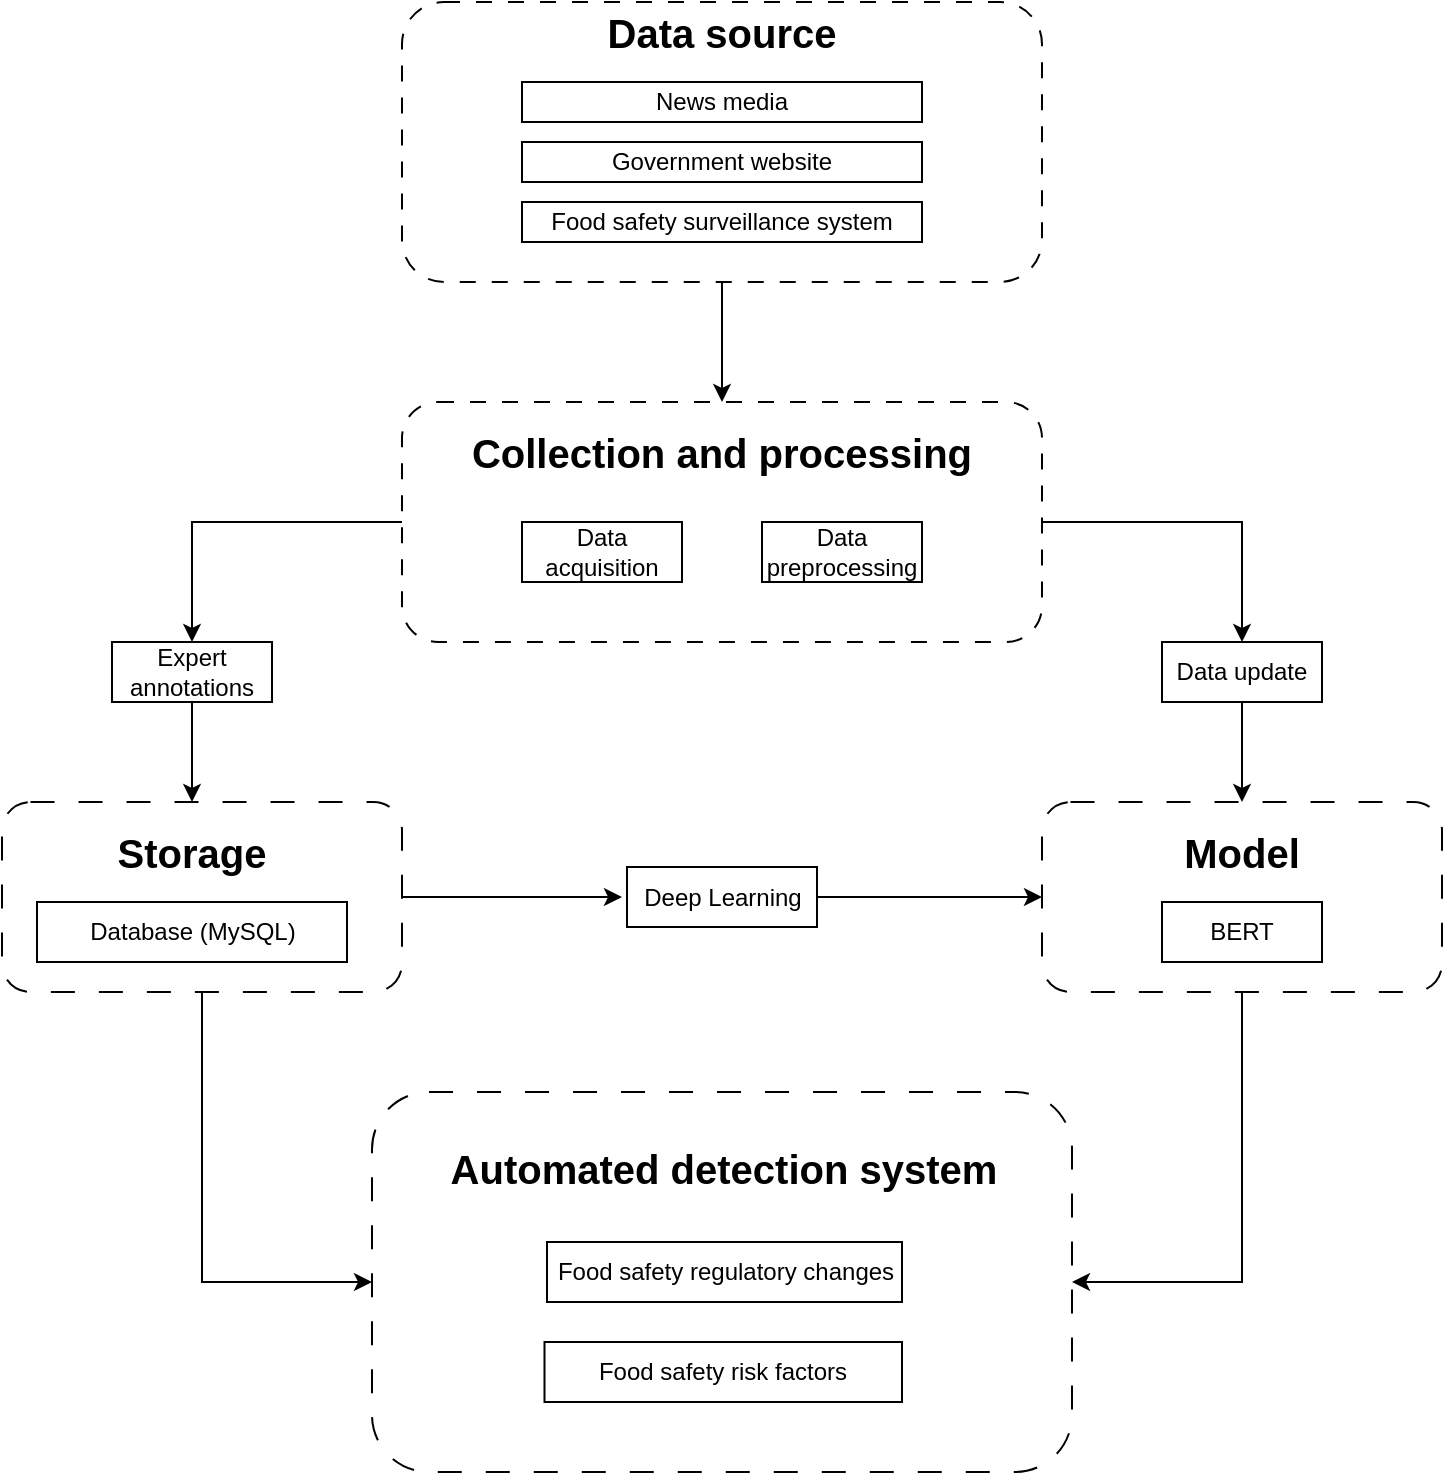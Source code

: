 <mxfile version="22.0.4" type="github">
  <diagram name="第 1 页" id="914V8sja4CJvC9ZfgKHP">
    <mxGraphModel dx="1434" dy="758" grid="1" gridSize="10" guides="1" tooltips="1" connect="1" arrows="1" fold="1" page="1" pageScale="1" pageWidth="827" pageHeight="1169" math="0" shadow="0">
      <root>
        <mxCell id="0" />
        <mxCell id="1" parent="0" />
        <mxCell id="JjGzEYIckytB1pQJp3Co-11" style="edgeStyle=orthogonalEdgeStyle;rounded=0;orthogonalLoop=1;jettySize=auto;html=1;entryX=0.5;entryY=0;entryDx=0;entryDy=0;" parent="1" source="tSgFQOaB9TfaK_oSHJal-1" target="tSgFQOaB9TfaK_oSHJal-12" edge="1">
          <mxGeometry relative="1" as="geometry" />
        </mxCell>
        <mxCell id="tSgFQOaB9TfaK_oSHJal-1" value="" style="rounded=1;whiteSpace=wrap;html=1;dashed=1;dashPattern=8 8;" parent="1" vertex="1">
          <mxGeometry x="240" y="40" width="320" height="140" as="geometry" />
        </mxCell>
        <mxCell id="tSgFQOaB9TfaK_oSHJal-3" value="&lt;div style=&quot;font-size: 20px;&quot;&gt;&lt;font style=&quot;font-size: 20px;&quot;&gt;Data source&lt;/font&gt;&lt;/div&gt;" style="text;html=1;strokeColor=none;fillColor=none;align=center;verticalAlign=middle;whiteSpace=wrap;rounded=0;fontStyle=1" parent="1" vertex="1">
          <mxGeometry x="330" y="40" width="140" height="30" as="geometry" />
        </mxCell>
        <mxCell id="tSgFQOaB9TfaK_oSHJal-4" value="News media" style="rounded=0;whiteSpace=wrap;html=1;" parent="1" vertex="1">
          <mxGeometry x="300" y="80" width="200" height="20" as="geometry" />
        </mxCell>
        <mxCell id="tSgFQOaB9TfaK_oSHJal-6" value="Government website" style="rounded=0;whiteSpace=wrap;html=1;" parent="1" vertex="1">
          <mxGeometry x="300" y="110" width="200" height="20" as="geometry" />
        </mxCell>
        <mxCell id="tSgFQOaB9TfaK_oSHJal-8" value="Food safety surveillance system" style="rounded=0;whiteSpace=wrap;html=1;" parent="1" vertex="1">
          <mxGeometry x="300" y="140" width="200" height="20" as="geometry" />
        </mxCell>
        <mxCell id="JjGzEYIckytB1pQJp3Co-5" style="edgeStyle=orthogonalEdgeStyle;rounded=0;orthogonalLoop=1;jettySize=auto;html=1;entryX=0.5;entryY=0;entryDx=0;entryDy=0;" parent="1" source="JjGzEYIckytB1pQJp3Co-3" target="tSgFQOaB9TfaK_oSHJal-24" edge="1">
          <mxGeometry relative="1" as="geometry" />
        </mxCell>
        <mxCell id="JjGzEYIckytB1pQJp3Co-6" style="edgeStyle=orthogonalEdgeStyle;rounded=0;orthogonalLoop=1;jettySize=auto;html=1;entryX=0.5;entryY=0;entryDx=0;entryDy=0;exitX=0.5;exitY=1;exitDx=0;exitDy=0;" parent="1" source="UhX6gxyfYK8tnjNSwVaa-1" target="tSgFQOaB9TfaK_oSHJal-36" edge="1">
          <mxGeometry relative="1" as="geometry" />
        </mxCell>
        <mxCell id="tSgFQOaB9TfaK_oSHJal-11" value="" style="rounded=1;whiteSpace=wrap;html=1;dashed=1;dashPattern=8 8;movable=1;resizable=1;rotatable=1;deletable=1;editable=1;locked=0;connectable=1;" parent="1" vertex="1">
          <mxGeometry x="240" y="240" width="320" height="120" as="geometry" />
        </mxCell>
        <mxCell id="tSgFQOaB9TfaK_oSHJal-12" value="&lt;div style=&quot;&quot;&gt;&lt;div style=&quot;&quot;&gt;&lt;font style=&quot;font-size: 20px;&quot;&gt;Collection and processing&lt;/font&gt;&lt;/div&gt;&lt;/div&gt;" style="text;html=1;strokeColor=none;fillColor=none;align=center;verticalAlign=middle;whiteSpace=wrap;rounded=0;fontStyle=1;movable=1;resizable=1;rotatable=1;deletable=1;editable=1;locked=0;connectable=1;" parent="1" vertex="1">
          <mxGeometry x="255" y="240" width="290" height="50" as="geometry" />
        </mxCell>
        <mxCell id="tSgFQOaB9TfaK_oSHJal-13" value="&lt;div&gt;Data acquisition&lt;/div&gt;" style="rounded=0;whiteSpace=wrap;html=1;movable=1;resizable=1;rotatable=1;deletable=1;editable=1;locked=0;connectable=1;" parent="1" vertex="1">
          <mxGeometry x="300" y="300" width="80" height="30" as="geometry" />
        </mxCell>
        <mxCell id="tSgFQOaB9TfaK_oSHJal-14" value="&lt;div&gt;Data preprocessing&lt;/div&gt;" style="rounded=0;whiteSpace=wrap;html=1;movable=1;resizable=1;rotatable=1;deletable=1;editable=1;locked=0;connectable=1;" parent="1" vertex="1">
          <mxGeometry x="420" y="300" width="80" height="30" as="geometry" />
        </mxCell>
        <mxCell id="UhX6gxyfYK8tnjNSwVaa-3" style="edgeStyle=orthogonalEdgeStyle;rounded=0;orthogonalLoop=1;jettySize=auto;html=1;" parent="1" source="tSgFQOaB9TfaK_oSHJal-23" edge="1">
          <mxGeometry relative="1" as="geometry">
            <mxPoint x="350" y="487.5" as="targetPoint" />
          </mxGeometry>
        </mxCell>
        <mxCell id="JjGzEYIckytB1pQJp3Co-9" style="edgeStyle=orthogonalEdgeStyle;rounded=0;orthogonalLoop=1;jettySize=auto;html=1;entryX=0;entryY=0.5;entryDx=0;entryDy=0;" parent="1" source="tSgFQOaB9TfaK_oSHJal-23" target="tSgFQOaB9TfaK_oSHJal-47" edge="1">
          <mxGeometry relative="1" as="geometry" />
        </mxCell>
        <mxCell id="tSgFQOaB9TfaK_oSHJal-23" value="" style="rounded=1;whiteSpace=wrap;html=1;strokeColor=default;dashed=1;dashPattern=12 12;" parent="1" vertex="1">
          <mxGeometry x="40" y="440" width="200" height="95" as="geometry" />
        </mxCell>
        <mxCell id="tSgFQOaB9TfaK_oSHJal-24" value="&lt;font style=&quot;font-size: 20px;&quot;&gt;Storage&lt;/font&gt;" style="text;html=1;strokeColor=none;fillColor=none;align=center;verticalAlign=middle;whiteSpace=wrap;rounded=0;fontStyle=1" parent="1" vertex="1">
          <mxGeometry x="55" y="440" width="160" height="50" as="geometry" />
        </mxCell>
        <mxCell id="tSgFQOaB9TfaK_oSHJal-28" value="Database (MySQL)" style="rounded=0;whiteSpace=wrap;html=1;" parent="1" vertex="1">
          <mxGeometry x="57.5" y="490" width="155" height="30" as="geometry" />
        </mxCell>
        <mxCell id="JjGzEYIckytB1pQJp3Co-10" style="edgeStyle=orthogonalEdgeStyle;rounded=0;orthogonalLoop=1;jettySize=auto;html=1;entryX=1;entryY=0.5;entryDx=0;entryDy=0;" parent="1" source="tSgFQOaB9TfaK_oSHJal-36" target="tSgFQOaB9TfaK_oSHJal-47" edge="1">
          <mxGeometry relative="1" as="geometry" />
        </mxCell>
        <mxCell id="tSgFQOaB9TfaK_oSHJal-36" value="" style="rounded=1;whiteSpace=wrap;html=1;strokeColor=default;dashed=1;dashPattern=12 12;" parent="1" vertex="1">
          <mxGeometry x="560" y="440" width="200" height="95" as="geometry" />
        </mxCell>
        <mxCell id="tSgFQOaB9TfaK_oSHJal-37" value="&lt;font style=&quot;font-size: 20px;&quot;&gt;Model&lt;/font&gt;" style="text;html=1;strokeColor=none;fillColor=none;align=center;verticalAlign=middle;whiteSpace=wrap;rounded=0;fontStyle=1" parent="1" vertex="1">
          <mxGeometry x="580" y="440" width="160" height="50" as="geometry" />
        </mxCell>
        <mxCell id="tSgFQOaB9TfaK_oSHJal-47" value="" style="rounded=1;whiteSpace=wrap;html=1;strokeColor=default;dashed=1;dashPattern=12 12;" parent="1" vertex="1">
          <mxGeometry x="225" y="585" width="350" height="190" as="geometry" />
        </mxCell>
        <mxCell id="tSgFQOaB9TfaK_oSHJal-50" value="&lt;div&gt;&lt;font style=&quot;font-size: 20px;&quot;&gt;Automated detection system&lt;/font&gt;&lt;/div&gt;" style="text;html=1;strokeColor=none;fillColor=none;align=center;verticalAlign=middle;whiteSpace=wrap;rounded=0;fontStyle=1" parent="1" vertex="1">
          <mxGeometry x="240.63" y="600" width="320" height="45" as="geometry" />
        </mxCell>
        <mxCell id="tSgFQOaB9TfaK_oSHJal-52" value="&lt;div&gt;Food safety risk factors&lt;/div&gt;" style="rounded=0;whiteSpace=wrap;html=1;" parent="1" vertex="1">
          <mxGeometry x="311.25" y="710" width="178.75" height="30" as="geometry" />
        </mxCell>
        <mxCell id="UhX6gxyfYK8tnjNSwVaa-5" style="edgeStyle=orthogonalEdgeStyle;rounded=0;orthogonalLoop=1;jettySize=auto;html=1;entryX=0;entryY=0.5;entryDx=0;entryDy=0;" parent="1" source="UhX6gxyfYK8tnjNSwVaa-2" target="tSgFQOaB9TfaK_oSHJal-36" edge="1">
          <mxGeometry relative="1" as="geometry" />
        </mxCell>
        <mxCell id="UhX6gxyfYK8tnjNSwVaa-2" value="Deep Learning" style="rounded=0;whiteSpace=wrap;html=1;" parent="1" vertex="1">
          <mxGeometry x="352.5" y="472.5" width="95" height="30" as="geometry" />
        </mxCell>
        <mxCell id="JjGzEYIckytB1pQJp3Co-7" value="" style="edgeStyle=orthogonalEdgeStyle;rounded=0;orthogonalLoop=1;jettySize=auto;html=1;entryX=0.5;entryY=0;entryDx=0;entryDy=0;exitX=1;exitY=0.5;exitDx=0;exitDy=0;" parent="1" source="tSgFQOaB9TfaK_oSHJal-11" target="UhX6gxyfYK8tnjNSwVaa-1" edge="1">
          <mxGeometry relative="1" as="geometry">
            <mxPoint x="560" y="300" as="sourcePoint" />
            <mxPoint x="660" y="440" as="targetPoint" />
          </mxGeometry>
        </mxCell>
        <mxCell id="UhX6gxyfYK8tnjNSwVaa-1" value="&lt;div&gt;Data update&lt;/div&gt;" style="rounded=0;whiteSpace=wrap;html=1;movable=1;resizable=1;rotatable=1;deletable=1;editable=1;locked=0;connectable=1;" parent="1" vertex="1">
          <mxGeometry x="620" y="360" width="80" height="30" as="geometry" />
        </mxCell>
        <mxCell id="JjGzEYIckytB1pQJp3Co-8" value="" style="edgeStyle=orthogonalEdgeStyle;rounded=0;orthogonalLoop=1;jettySize=auto;html=1;entryX=0.5;entryY=0;entryDx=0;entryDy=0;" parent="1" source="tSgFQOaB9TfaK_oSHJal-11" target="JjGzEYIckytB1pQJp3Co-3" edge="1">
          <mxGeometry relative="1" as="geometry">
            <mxPoint x="240" y="300" as="sourcePoint" />
            <mxPoint x="135" y="440" as="targetPoint" />
          </mxGeometry>
        </mxCell>
        <mxCell id="JjGzEYIckytB1pQJp3Co-3" value="&lt;div&gt;Expert annotations&lt;/div&gt;" style="rounded=0;whiteSpace=wrap;html=1;movable=1;resizable=1;rotatable=1;deletable=1;editable=1;locked=0;connectable=1;" parent="1" vertex="1">
          <mxGeometry x="95" y="360" width="80" height="30" as="geometry" />
        </mxCell>
        <mxCell id="sy332ecnqqShqoDDvNOZ-1" value="BERT" style="rounded=0;whiteSpace=wrap;html=1;" parent="1" vertex="1">
          <mxGeometry x="620" y="490" width="80" height="30" as="geometry" />
        </mxCell>
        <mxCell id="sy332ecnqqShqoDDvNOZ-2" value="&lt;div&gt;Food safety regulatory changes&lt;/div&gt;" style="rounded=0;whiteSpace=wrap;html=1;" parent="1" vertex="1">
          <mxGeometry x="312.5" y="660" width="177.5" height="30" as="geometry" />
        </mxCell>
      </root>
    </mxGraphModel>
  </diagram>
</mxfile>
